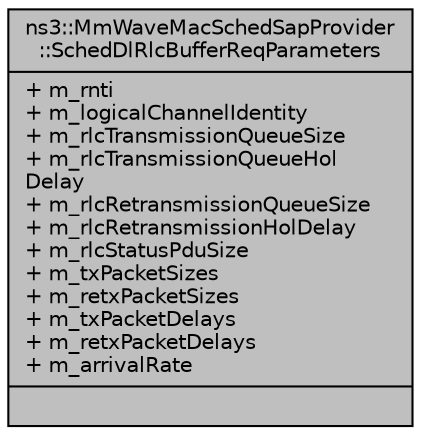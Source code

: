 digraph "ns3::MmWaveMacSchedSapProvider::SchedDlRlcBufferReqParameters"
{
  edge [fontname="Helvetica",fontsize="10",labelfontname="Helvetica",labelfontsize="10"];
  node [fontname="Helvetica",fontsize="10",shape=record];
  Node1 [label="{ns3::MmWaveMacSchedSapProvider\l::SchedDlRlcBufferReqParameters\n|+ m_rnti\l+ m_logicalChannelIdentity\l+ m_rlcTransmissionQueueSize\l+ m_rlcTransmissionQueueHol\lDelay\l+ m_rlcRetransmissionQueueSize\l+ m_rlcRetransmissionHolDelay\l+ m_rlcStatusPduSize\l+ m_txPacketSizes\l+ m_retxPacketSizes\l+ m_txPacketDelays\l+ m_retxPacketDelays\l+ m_arrivalRate\l|}",height=0.2,width=0.4,color="black", fillcolor="grey75", style="filled", fontcolor="black"];
}
